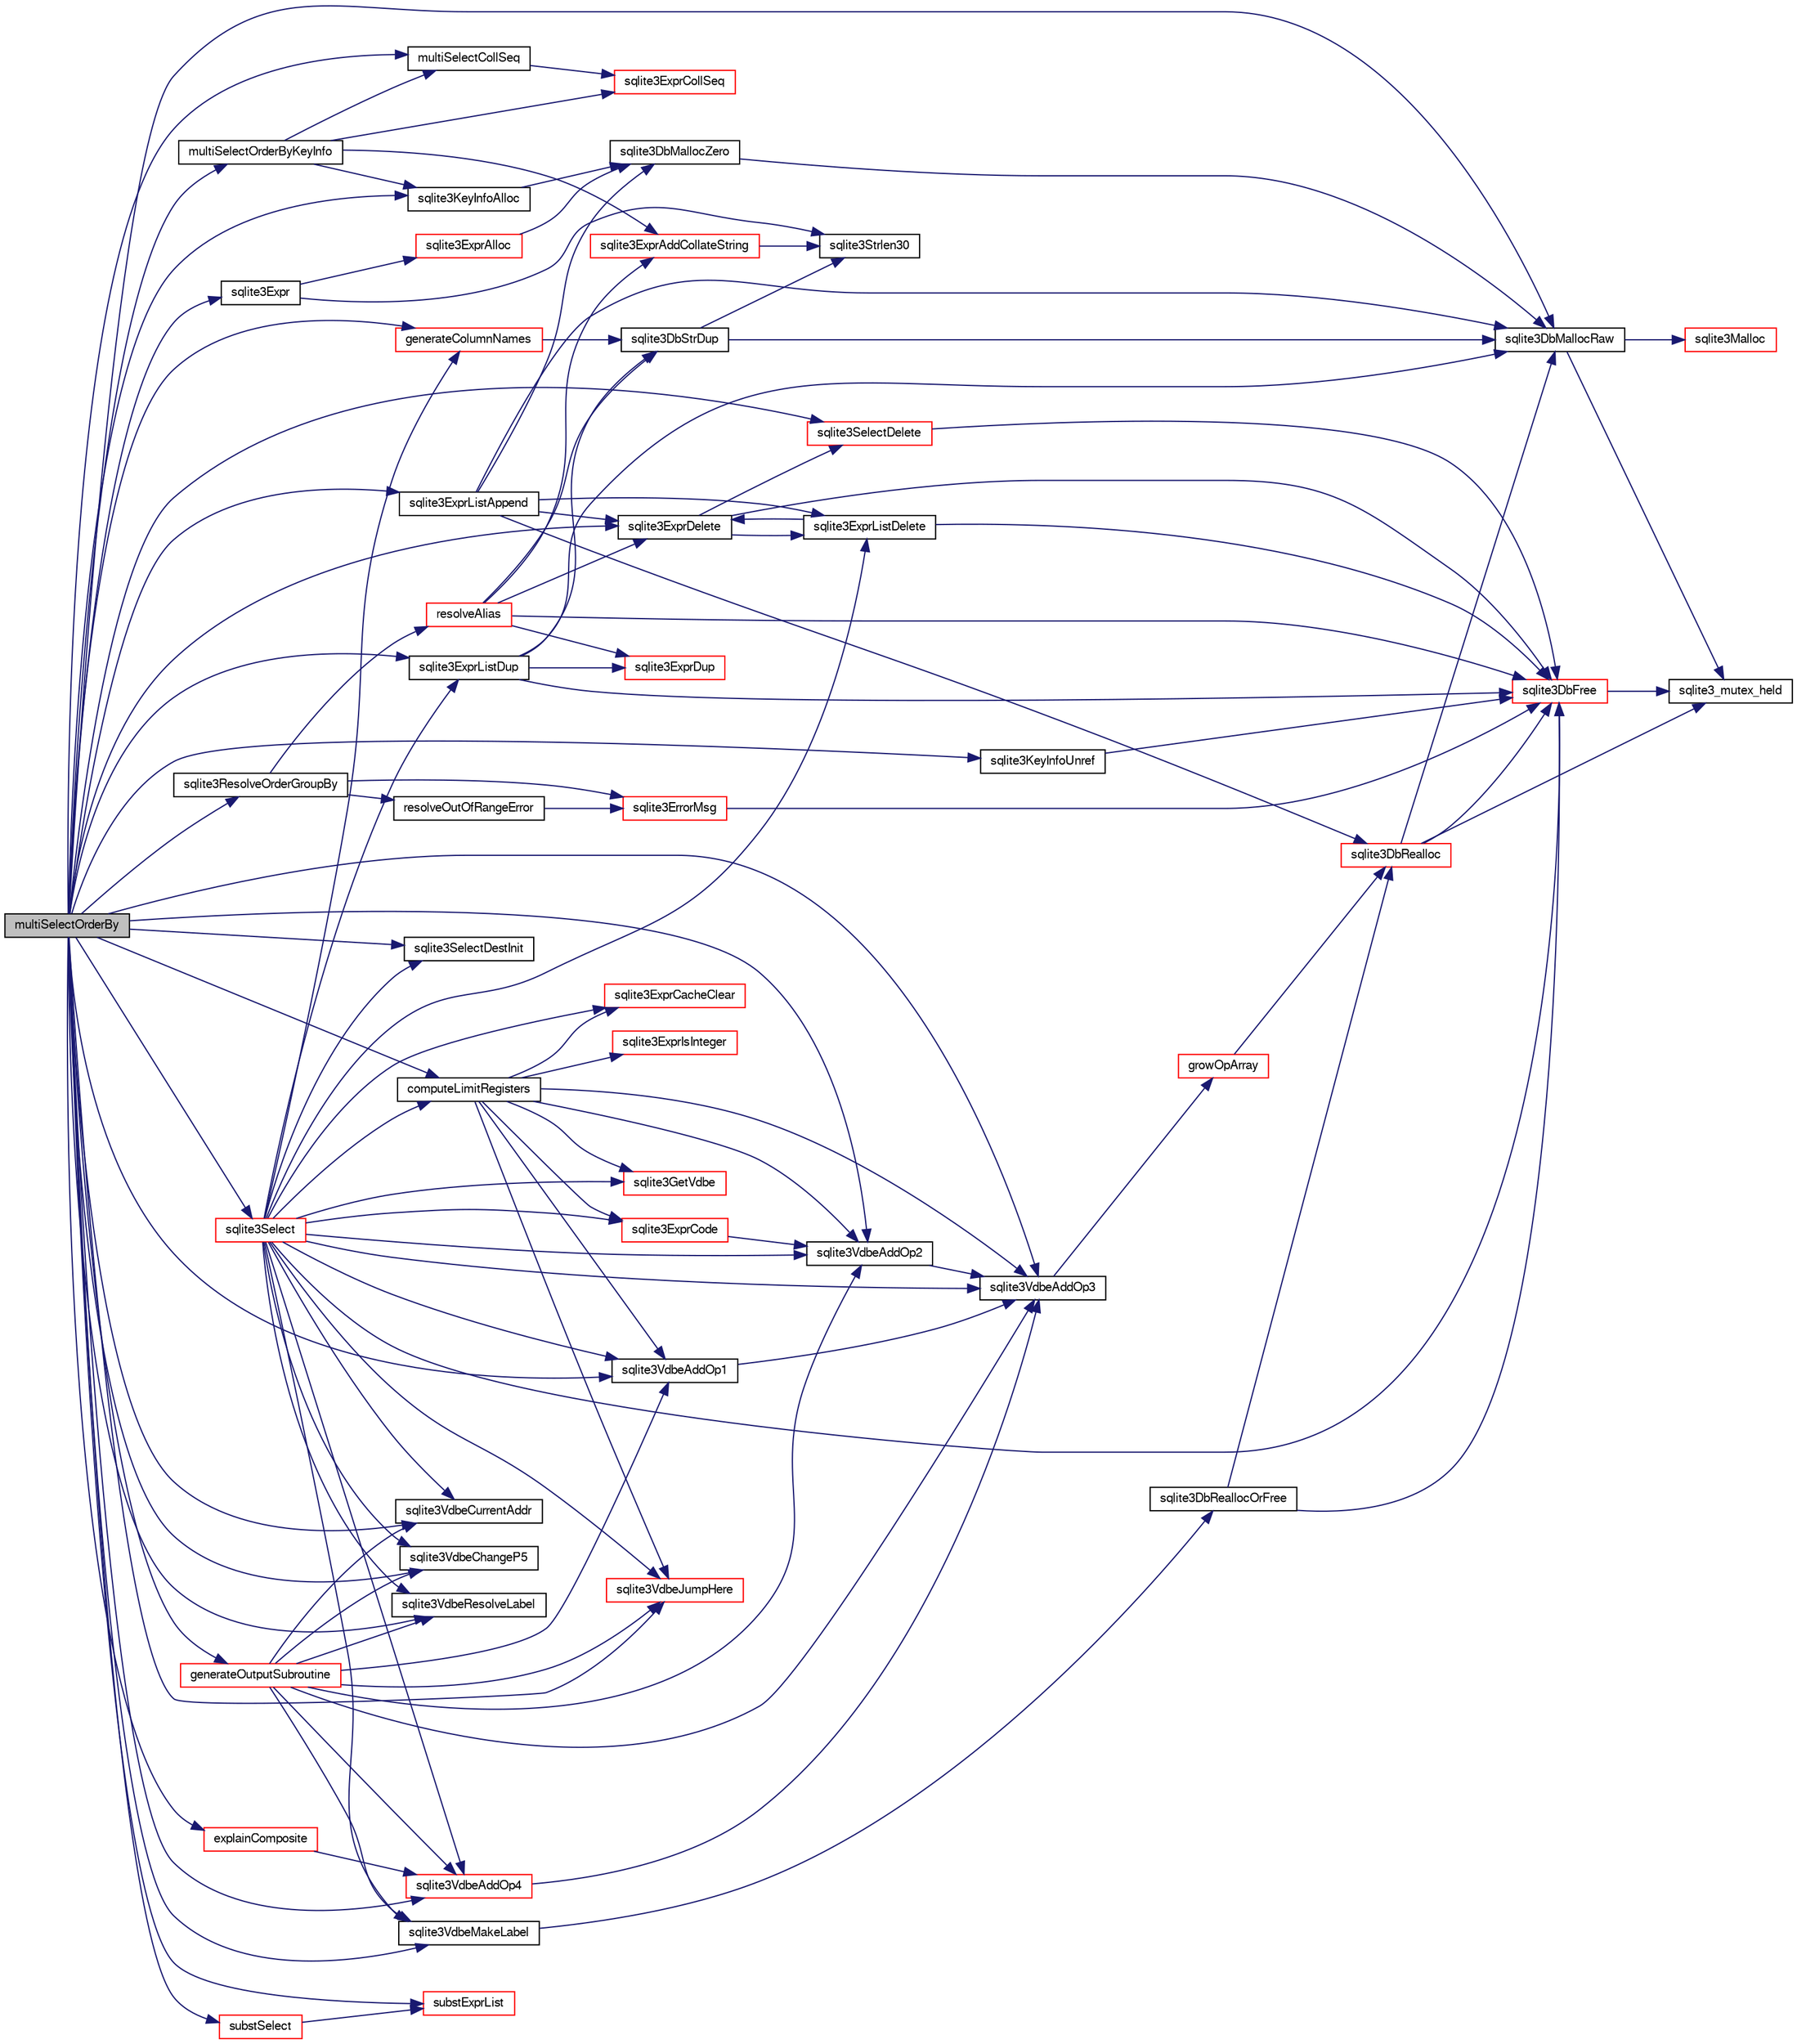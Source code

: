 digraph "multiSelectOrderBy"
{
  edge [fontname="FreeSans",fontsize="10",labelfontname="FreeSans",labelfontsize="10"];
  node [fontname="FreeSans",fontsize="10",shape=record];
  rankdir="LR";
  Node174448 [label="multiSelectOrderBy",height=0.2,width=0.4,color="black", fillcolor="grey75", style="filled", fontcolor="black"];
  Node174448 -> Node174449 [color="midnightblue",fontsize="10",style="solid",fontname="FreeSans"];
  Node174449 [label="sqlite3VdbeMakeLabel",height=0.2,width=0.4,color="black", fillcolor="white", style="filled",URL="$sqlite3_8c.html#acf57ce8fb6f3c634375c019f5ebe66f6"];
  Node174449 -> Node174450 [color="midnightblue",fontsize="10",style="solid",fontname="FreeSans"];
  Node174450 [label="sqlite3DbReallocOrFree",height=0.2,width=0.4,color="black", fillcolor="white", style="filled",URL="$sqlite3_8c.html#a532a9fd62eeb46b61885a0fff075231c"];
  Node174450 -> Node174451 [color="midnightblue",fontsize="10",style="solid",fontname="FreeSans"];
  Node174451 [label="sqlite3DbRealloc",height=0.2,width=0.4,color="red", fillcolor="white", style="filled",URL="$sqlite3_8c.html#ae028f4902a9d29bcaf310ff289ee87dc"];
  Node174451 -> Node174452 [color="midnightblue",fontsize="10",style="solid",fontname="FreeSans"];
  Node174452 [label="sqlite3_mutex_held",height=0.2,width=0.4,color="black", fillcolor="white", style="filled",URL="$sqlite3_8c.html#acf77da68932b6bc163c5e68547ecc3e7"];
  Node174451 -> Node174453 [color="midnightblue",fontsize="10",style="solid",fontname="FreeSans"];
  Node174453 [label="sqlite3DbMallocRaw",height=0.2,width=0.4,color="black", fillcolor="white", style="filled",URL="$sqlite3_8c.html#abbe8be0cf7175e11ddc3e2218fad924e"];
  Node174453 -> Node174452 [color="midnightblue",fontsize="10",style="solid",fontname="FreeSans"];
  Node174453 -> Node174454 [color="midnightblue",fontsize="10",style="solid",fontname="FreeSans"];
  Node174454 [label="sqlite3Malloc",height=0.2,width=0.4,color="red", fillcolor="white", style="filled",URL="$sqlite3_8c.html#a361a2eaa846b1885f123abe46f5d8b2b"];
  Node174451 -> Node174465 [color="midnightblue",fontsize="10",style="solid",fontname="FreeSans"];
  Node174465 [label="sqlite3DbFree",height=0.2,width=0.4,color="red", fillcolor="white", style="filled",URL="$sqlite3_8c.html#ac70ab821a6607b4a1b909582dc37a069"];
  Node174465 -> Node174452 [color="midnightblue",fontsize="10",style="solid",fontname="FreeSans"];
  Node174450 -> Node174465 [color="midnightblue",fontsize="10",style="solid",fontname="FreeSans"];
  Node174448 -> Node174732 [color="midnightblue",fontsize="10",style="solid",fontname="FreeSans"];
  Node174732 [label="sqlite3Expr",height=0.2,width=0.4,color="black", fillcolor="white", style="filled",URL="$sqlite3_8c.html#a790d28ff2bd0d13725c692e0c4ed7105"];
  Node174732 -> Node174515 [color="midnightblue",fontsize="10",style="solid",fontname="FreeSans"];
  Node174515 [label="sqlite3Strlen30",height=0.2,width=0.4,color="black", fillcolor="white", style="filled",URL="$sqlite3_8c.html#a3dcd80ba41f1a308193dee74857b62a7"];
  Node174732 -> Node174733 [color="midnightblue",fontsize="10",style="solid",fontname="FreeSans"];
  Node174733 [label="sqlite3ExprAlloc",height=0.2,width=0.4,color="red", fillcolor="white", style="filled",URL="$sqlite3_8c.html#a7f1c54604acd48617bd41d26f5db776d"];
  Node174733 -> Node174669 [color="midnightblue",fontsize="10",style="solid",fontname="FreeSans"];
  Node174669 [label="sqlite3DbMallocZero",height=0.2,width=0.4,color="black", fillcolor="white", style="filled",URL="$sqlite3_8c.html#a49cfebac9d6067a03442c92af73f33e4"];
  Node174669 -> Node174453 [color="midnightblue",fontsize="10",style="solid",fontname="FreeSans"];
  Node174448 -> Node174736 [color="midnightblue",fontsize="10",style="solid",fontname="FreeSans"];
  Node174736 [label="sqlite3ExprListAppend",height=0.2,width=0.4,color="black", fillcolor="white", style="filled",URL="$sqlite3_8c.html#a2c227f0b97e0e31b120c702fae2b7409"];
  Node174736 -> Node174669 [color="midnightblue",fontsize="10",style="solid",fontname="FreeSans"];
  Node174736 -> Node174453 [color="midnightblue",fontsize="10",style="solid",fontname="FreeSans"];
  Node174736 -> Node174451 [color="midnightblue",fontsize="10",style="solid",fontname="FreeSans"];
  Node174736 -> Node174737 [color="midnightblue",fontsize="10",style="solid",fontname="FreeSans"];
  Node174737 [label="sqlite3ExprDelete",height=0.2,width=0.4,color="black", fillcolor="white", style="filled",URL="$sqlite3_8c.html#ae4e21ab5918e0428fbaa9e615dceb309"];
  Node174737 -> Node174465 [color="midnightblue",fontsize="10",style="solid",fontname="FreeSans"];
  Node174737 -> Node174738 [color="midnightblue",fontsize="10",style="solid",fontname="FreeSans"];
  Node174738 [label="sqlite3SelectDelete",height=0.2,width=0.4,color="red", fillcolor="white", style="filled",URL="$sqlite3_8c.html#a0f56959f0acac85496744f0d068854a0"];
  Node174738 -> Node174465 [color="midnightblue",fontsize="10",style="solid",fontname="FreeSans"];
  Node174737 -> Node174740 [color="midnightblue",fontsize="10",style="solid",fontname="FreeSans"];
  Node174740 [label="sqlite3ExprListDelete",height=0.2,width=0.4,color="black", fillcolor="white", style="filled",URL="$sqlite3_8c.html#ae9cd46eac81e86a04ed8c09b99fc3c10"];
  Node174740 -> Node174737 [color="midnightblue",fontsize="10",style="solid",fontname="FreeSans"];
  Node174740 -> Node174465 [color="midnightblue",fontsize="10",style="solid",fontname="FreeSans"];
  Node174736 -> Node174740 [color="midnightblue",fontsize="10",style="solid",fontname="FreeSans"];
  Node174448 -> Node174453 [color="midnightblue",fontsize="10",style="solid",fontname="FreeSans"];
  Node174448 -> Node175407 [color="midnightblue",fontsize="10",style="solid",fontname="FreeSans"];
  Node175407 [label="multiSelectOrderByKeyInfo",height=0.2,width=0.4,color="black", fillcolor="white", style="filled",URL="$sqlite3_8c.html#a3b58e0e1740b5e4d4cbc8322541d4de8"];
  Node175407 -> Node175408 [color="midnightblue",fontsize="10",style="solid",fontname="FreeSans"];
  Node175408 [label="sqlite3KeyInfoAlloc",height=0.2,width=0.4,color="black", fillcolor="white", style="filled",URL="$sqlite3_8c.html#aeb7a31938dad201125fdb79ab98259ba"];
  Node175408 -> Node174669 [color="midnightblue",fontsize="10",style="solid",fontname="FreeSans"];
  Node175407 -> Node175409 [color="midnightblue",fontsize="10",style="solid",fontname="FreeSans"];
  Node175409 [label="sqlite3ExprCollSeq",height=0.2,width=0.4,color="red", fillcolor="white", style="filled",URL="$sqlite3_8c.html#af36e271ed5ce13d4f2d088a766529574"];
  Node175407 -> Node175416 [color="midnightblue",fontsize="10",style="solid",fontname="FreeSans"];
  Node175416 [label="multiSelectCollSeq",height=0.2,width=0.4,color="black", fillcolor="white", style="filled",URL="$sqlite3_8c.html#aea93d5ccdcad653afbabba9a4b1ae3d8"];
  Node175416 -> Node175409 [color="midnightblue",fontsize="10",style="solid",fontname="FreeSans"];
  Node175407 -> Node175417 [color="midnightblue",fontsize="10",style="solid",fontname="FreeSans"];
  Node175417 [label="sqlite3ExprAddCollateString",height=0.2,width=0.4,color="red", fillcolor="white", style="filled",URL="$sqlite3_8c.html#ad4ab1428412fc5750fc3ec02e4f6e637"];
  Node175417 -> Node174515 [color="midnightblue",fontsize="10",style="solid",fontname="FreeSans"];
  Node174448 -> Node175419 [color="midnightblue",fontsize="10",style="solid",fontname="FreeSans"];
  Node175419 [label="sqlite3ExprListDup",height=0.2,width=0.4,color="black", fillcolor="white", style="filled",URL="$sqlite3_8c.html#abfb0903f2fc516fcceec37b3489d528c"];
  Node175419 -> Node174453 [color="midnightblue",fontsize="10",style="solid",fontname="FreeSans"];
  Node175419 -> Node174465 [color="midnightblue",fontsize="10",style="solid",fontname="FreeSans"];
  Node175419 -> Node175420 [color="midnightblue",fontsize="10",style="solid",fontname="FreeSans"];
  Node175420 [label="sqlite3ExprDup",height=0.2,width=0.4,color="red", fillcolor="white", style="filled",URL="$sqlite3_8c.html#a509095508224c9f99698d86205234209"];
  Node175419 -> Node175105 [color="midnightblue",fontsize="10",style="solid",fontname="FreeSans"];
  Node175105 [label="sqlite3DbStrDup",height=0.2,width=0.4,color="black", fillcolor="white", style="filled",URL="$sqlite3_8c.html#a0ec4772ee6de7316ecd1e6cabb1beeef"];
  Node175105 -> Node174515 [color="midnightblue",fontsize="10",style="solid",fontname="FreeSans"];
  Node175105 -> Node174453 [color="midnightblue",fontsize="10",style="solid",fontname="FreeSans"];
  Node174448 -> Node175430 [color="midnightblue",fontsize="10",style="solid",fontname="FreeSans"];
  Node175430 [label="sqlite3VdbeAddOp2",height=0.2,width=0.4,color="black", fillcolor="white", style="filled",URL="$sqlite3_8c.html#ae87204d7b069da19e4db0404c6deaae5"];
  Node175430 -> Node175431 [color="midnightblue",fontsize="10",style="solid",fontname="FreeSans"];
  Node175431 [label="sqlite3VdbeAddOp3",height=0.2,width=0.4,color="black", fillcolor="white", style="filled",URL="$sqlite3_8c.html#a29b4560b019211a73e1478cec7468345"];
  Node175431 -> Node175432 [color="midnightblue",fontsize="10",style="solid",fontname="FreeSans"];
  Node175432 [label="growOpArray",height=0.2,width=0.4,color="red", fillcolor="white", style="filled",URL="$sqlite3_8c.html#adb00b9ead01ffe0d757d5a6d0853ada5"];
  Node175432 -> Node174451 [color="midnightblue",fontsize="10",style="solid",fontname="FreeSans"];
  Node174448 -> Node175408 [color="midnightblue",fontsize="10",style="solid",fontname="FreeSans"];
  Node174448 -> Node175416 [color="midnightblue",fontsize="10",style="solid",fontname="FreeSans"];
  Node174448 -> Node175433 [color="midnightblue",fontsize="10",style="solid",fontname="FreeSans"];
  Node175433 [label="sqlite3ResolveOrderGroupBy",height=0.2,width=0.4,color="black", fillcolor="white", style="filled",URL="$sqlite3_8c.html#a2a1f1cd476b6007d2b2b0a9160dfb1eb"];
  Node175433 -> Node174779 [color="midnightblue",fontsize="10",style="solid",fontname="FreeSans"];
  Node174779 [label="sqlite3ErrorMsg",height=0.2,width=0.4,color="red", fillcolor="white", style="filled",URL="$sqlite3_8c.html#aee2798e173651adae0f9c85469f3457d"];
  Node174779 -> Node174465 [color="midnightblue",fontsize="10",style="solid",fontname="FreeSans"];
  Node175433 -> Node175434 [color="midnightblue",fontsize="10",style="solid",fontname="FreeSans"];
  Node175434 [label="resolveOutOfRangeError",height=0.2,width=0.4,color="black", fillcolor="white", style="filled",URL="$sqlite3_8c.html#abaf80a4194f11e3f8515a85ab94f670b"];
  Node175434 -> Node174779 [color="midnightblue",fontsize="10",style="solid",fontname="FreeSans"];
  Node175433 -> Node175435 [color="midnightblue",fontsize="10",style="solid",fontname="FreeSans"];
  Node175435 [label="resolveAlias",height=0.2,width=0.4,color="red", fillcolor="white", style="filled",URL="$sqlite3_8c.html#af5aa683bef5c0eff80a792aa8a968167"];
  Node175435 -> Node175420 [color="midnightblue",fontsize="10",style="solid",fontname="FreeSans"];
  Node175435 -> Node175417 [color="midnightblue",fontsize="10",style="solid",fontname="FreeSans"];
  Node175435 -> Node174737 [color="midnightblue",fontsize="10",style="solid",fontname="FreeSans"];
  Node175435 -> Node175105 [color="midnightblue",fontsize="10",style="solid",fontname="FreeSans"];
  Node175435 -> Node174465 [color="midnightblue",fontsize="10",style="solid",fontname="FreeSans"];
  Node174448 -> Node175453 [color="midnightblue",fontsize="10",style="solid",fontname="FreeSans"];
  Node175453 [label="computeLimitRegisters",height=0.2,width=0.4,color="black", fillcolor="white", style="filled",URL="$sqlite3_8c.html#ae9d37055e4905929b6f6cda5461e2f37"];
  Node175453 -> Node175454 [color="midnightblue",fontsize="10",style="solid",fontname="FreeSans"];
  Node175454 [label="sqlite3ExprCacheClear",height=0.2,width=0.4,color="red", fillcolor="white", style="filled",URL="$sqlite3_8c.html#abd85a03e522c9727ef34b43c3144373f"];
  Node175453 -> Node175456 [color="midnightblue",fontsize="10",style="solid",fontname="FreeSans"];
  Node175456 [label="sqlite3GetVdbe",height=0.2,width=0.4,color="red", fillcolor="white", style="filled",URL="$sqlite3_8c.html#a76b721dcd00b0587308547594cb6c1f4"];
  Node175453 -> Node175446 [color="midnightblue",fontsize="10",style="solid",fontname="FreeSans"];
  Node175446 [label="sqlite3ExprIsInteger",height=0.2,width=0.4,color="red", fillcolor="white", style="filled",URL="$sqlite3_8c.html#a93009f02d365fbdd3f83865b723fd950"];
  Node175453 -> Node175430 [color="midnightblue",fontsize="10",style="solid",fontname="FreeSans"];
  Node175453 -> Node175459 [color="midnightblue",fontsize="10",style="solid",fontname="FreeSans"];
  Node175459 [label="sqlite3ExprCode",height=0.2,width=0.4,color="red", fillcolor="white", style="filled",URL="$sqlite3_8c.html#a75f270fb0b111b86924cca4ea507b417"];
  Node175459 -> Node175430 [color="midnightblue",fontsize="10",style="solid",fontname="FreeSans"];
  Node175453 -> Node175477 [color="midnightblue",fontsize="10",style="solid",fontname="FreeSans"];
  Node175477 [label="sqlite3VdbeAddOp1",height=0.2,width=0.4,color="black", fillcolor="white", style="filled",URL="$sqlite3_8c.html#a6207112b1851d7e7d76e887ef6d72d5a"];
  Node175477 -> Node175431 [color="midnightblue",fontsize="10",style="solid",fontname="FreeSans"];
  Node175453 -> Node175502 [color="midnightblue",fontsize="10",style="solid",fontname="FreeSans"];
  Node175502 [label="sqlite3VdbeJumpHere",height=0.2,width=0.4,color="red", fillcolor="white", style="filled",URL="$sqlite3_8c.html#a95562175c9105ba0abe1d4dc6f8a39d4"];
  Node175453 -> Node175431 [color="midnightblue",fontsize="10",style="solid",fontname="FreeSans"];
  Node174448 -> Node174737 [color="midnightblue",fontsize="10",style="solid",fontname="FreeSans"];
  Node174448 -> Node175517 [color="midnightblue",fontsize="10",style="solid",fontname="FreeSans"];
  Node175517 [label="sqlite3SelectDestInit",height=0.2,width=0.4,color="black", fillcolor="white", style="filled",URL="$sqlite3_8c.html#a6459da5181d51d54ae4ac790c381ac2c"];
  Node174448 -> Node175584 [color="midnightblue",fontsize="10",style="solid",fontname="FreeSans"];
  Node175584 [label="sqlite3VdbeCurrentAddr",height=0.2,width=0.4,color="black", fillcolor="white", style="filled",URL="$sqlite3_8c.html#a5e2bf0933a091bdfd7f0acd86a894889"];
  Node174448 -> Node175431 [color="midnightblue",fontsize="10",style="solid",fontname="FreeSans"];
  Node174448 -> Node175518 [color="midnightblue",fontsize="10",style="solid",fontname="FreeSans"];
  Node175518 [label="sqlite3Select",height=0.2,width=0.4,color="red", fillcolor="white", style="filled",URL="$sqlite3_8c.html#a2465ee8c956209ba4b272477b7c21a45"];
  Node175518 -> Node174740 [color="midnightblue",fontsize="10",style="solid",fontname="FreeSans"];
  Node175518 -> Node175456 [color="midnightblue",fontsize="10",style="solid",fontname="FreeSans"];
  Node175518 -> Node175430 [color="midnightblue",fontsize="10",style="solid",fontname="FreeSans"];
  Node175518 -> Node175584 [color="midnightblue",fontsize="10",style="solid",fontname="FreeSans"];
  Node175518 -> Node175431 [color="midnightblue",fontsize="10",style="solid",fontname="FreeSans"];
  Node175518 -> Node175517 [color="midnightblue",fontsize="10",style="solid",fontname="FreeSans"];
  Node175518 -> Node175477 [color="midnightblue",fontsize="10",style="solid",fontname="FreeSans"];
  Node175518 -> Node175502 [color="midnightblue",fontsize="10",style="solid",fontname="FreeSans"];
  Node175518 -> Node175419 [color="midnightblue",fontsize="10",style="solid",fontname="FreeSans"];
  Node175518 -> Node175483 [color="midnightblue",fontsize="10",style="solid",fontname="FreeSans"];
  Node175483 [label="sqlite3VdbeAddOp4",height=0.2,width=0.4,color="red", fillcolor="white", style="filled",URL="$sqlite3_8c.html#a739d7a47b1c11779283b7797ea7e1d4d"];
  Node175483 -> Node175431 [color="midnightblue",fontsize="10",style="solid",fontname="FreeSans"];
  Node175518 -> Node174449 [color="midnightblue",fontsize="10",style="solid",fontname="FreeSans"];
  Node175518 -> Node175453 [color="midnightblue",fontsize="10",style="solid",fontname="FreeSans"];
  Node175518 -> Node175478 [color="midnightblue",fontsize="10",style="solid",fontname="FreeSans"];
  Node175478 [label="sqlite3VdbeChangeP5",height=0.2,width=0.4,color="black", fillcolor="white", style="filled",URL="$sqlite3_8c.html#a4dde2e4087eda945511b05d667050740"];
  Node175518 -> Node175454 [color="midnightblue",fontsize="10",style="solid",fontname="FreeSans"];
  Node175518 -> Node175459 [color="midnightblue",fontsize="10",style="solid",fontname="FreeSans"];
  Node175518 -> Node175508 [color="midnightblue",fontsize="10",style="solid",fontname="FreeSans"];
  Node175508 [label="sqlite3VdbeResolveLabel",height=0.2,width=0.4,color="black", fillcolor="white", style="filled",URL="$sqlite3_8c.html#a0a86f82356e392d9a84a008559c1aeeb"];
  Node175518 -> Node175597 [color="midnightblue",fontsize="10",style="solid",fontname="FreeSans"];
  Node175597 [label="generateColumnNames",height=0.2,width=0.4,color="red", fillcolor="white", style="filled",URL="$sqlite3_8c.html#a9373f35df9061335d5b371e7bbf22a11"];
  Node175597 -> Node175105 [color="midnightblue",fontsize="10",style="solid",fontname="FreeSans"];
  Node175518 -> Node174465 [color="midnightblue",fontsize="10",style="solid",fontname="FreeSans"];
  Node174448 -> Node175477 [color="midnightblue",fontsize="10",style="solid",fontname="FreeSans"];
  Node174448 -> Node175502 [color="midnightblue",fontsize="10",style="solid",fontname="FreeSans"];
  Node174448 -> Node175722 [color="midnightblue",fontsize="10",style="solid",fontname="FreeSans"];
  Node175722 [label="generateOutputSubroutine",height=0.2,width=0.4,color="red", fillcolor="white", style="filled",URL="$sqlite3_8c.html#a726cb50d2916b29ad5dc1e51f635af25"];
  Node175722 -> Node175584 [color="midnightblue",fontsize="10",style="solid",fontname="FreeSans"];
  Node175722 -> Node174449 [color="midnightblue",fontsize="10",style="solid",fontname="FreeSans"];
  Node175722 -> Node175477 [color="midnightblue",fontsize="10",style="solid",fontname="FreeSans"];
  Node175722 -> Node175483 [color="midnightblue",fontsize="10",style="solid",fontname="FreeSans"];
  Node175722 -> Node175431 [color="midnightblue",fontsize="10",style="solid",fontname="FreeSans"];
  Node175722 -> Node175502 [color="midnightblue",fontsize="10",style="solid",fontname="FreeSans"];
  Node175722 -> Node175430 [color="midnightblue",fontsize="10",style="solid",fontname="FreeSans"];
  Node175722 -> Node175478 [color="midnightblue",fontsize="10",style="solid",fontname="FreeSans"];
  Node175722 -> Node175508 [color="midnightblue",fontsize="10",style="solid",fontname="FreeSans"];
  Node174448 -> Node174794 [color="midnightblue",fontsize="10",style="solid",fontname="FreeSans"];
  Node174794 [label="sqlite3KeyInfoUnref",height=0.2,width=0.4,color="black", fillcolor="white", style="filled",URL="$sqlite3_8c.html#ac94cc1874ab0865db1dbbefd3886ba4a"];
  Node174794 -> Node174465 [color="midnightblue",fontsize="10",style="solid",fontname="FreeSans"];
  Node174448 -> Node175508 [color="midnightblue",fontsize="10",style="solid",fontname="FreeSans"];
  Node174448 -> Node175483 [color="midnightblue",fontsize="10",style="solid",fontname="FreeSans"];
  Node174448 -> Node175478 [color="midnightblue",fontsize="10",style="solid",fontname="FreeSans"];
  Node174448 -> Node175597 [color="midnightblue",fontsize="10",style="solid",fontname="FreeSans"];
  Node174448 -> Node174738 [color="midnightblue",fontsize="10",style="solid",fontname="FreeSans"];
  Node174448 -> Node175599 [color="midnightblue",fontsize="10",style="solid",fontname="FreeSans"];
  Node175599 [label="explainComposite",height=0.2,width=0.4,color="red", fillcolor="white", style="filled",URL="$sqlite3_8c.html#a1a56fec7bc3173c1fbe11664125625cf"];
  Node175599 -> Node175483 [color="midnightblue",fontsize="10",style="solid",fontname="FreeSans"];
  Node174448 -> Node175581 [color="midnightblue",fontsize="10",style="solid",fontname="FreeSans"];
  Node175581 [label="substExprList",height=0.2,width=0.4,color="red", fillcolor="white", style="filled",URL="$sqlite3_8c.html#a757971613b796a7c4ce40ddec28641b0"];
  Node174448 -> Node175583 [color="midnightblue",fontsize="10",style="solid",fontname="FreeSans"];
  Node175583 [label="substSelect",height=0.2,width=0.4,color="red", fillcolor="white", style="filled",URL="$sqlite3_8c.html#ad829d8b7f675bae62ee9b1a139929f69"];
  Node175583 -> Node175581 [color="midnightblue",fontsize="10",style="solid",fontname="FreeSans"];
}
